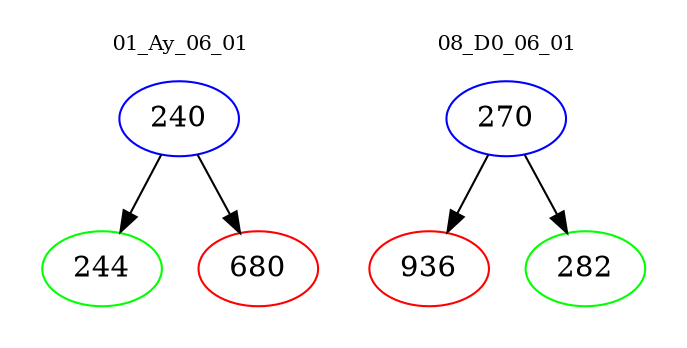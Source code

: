 digraph{
subgraph cluster_0 {
color = white
label = "01_Ay_06_01";
fontsize=10;
T0_240 [label="240", color="blue"]
T0_240 -> T0_244 [color="black"]
T0_244 [label="244", color="green"]
T0_240 -> T0_680 [color="black"]
T0_680 [label="680", color="red"]
}
subgraph cluster_1 {
color = white
label = "08_D0_06_01";
fontsize=10;
T1_270 [label="270", color="blue"]
T1_270 -> T1_936 [color="black"]
T1_936 [label="936", color="red"]
T1_270 -> T1_282 [color="black"]
T1_282 [label="282", color="green"]
}
}

